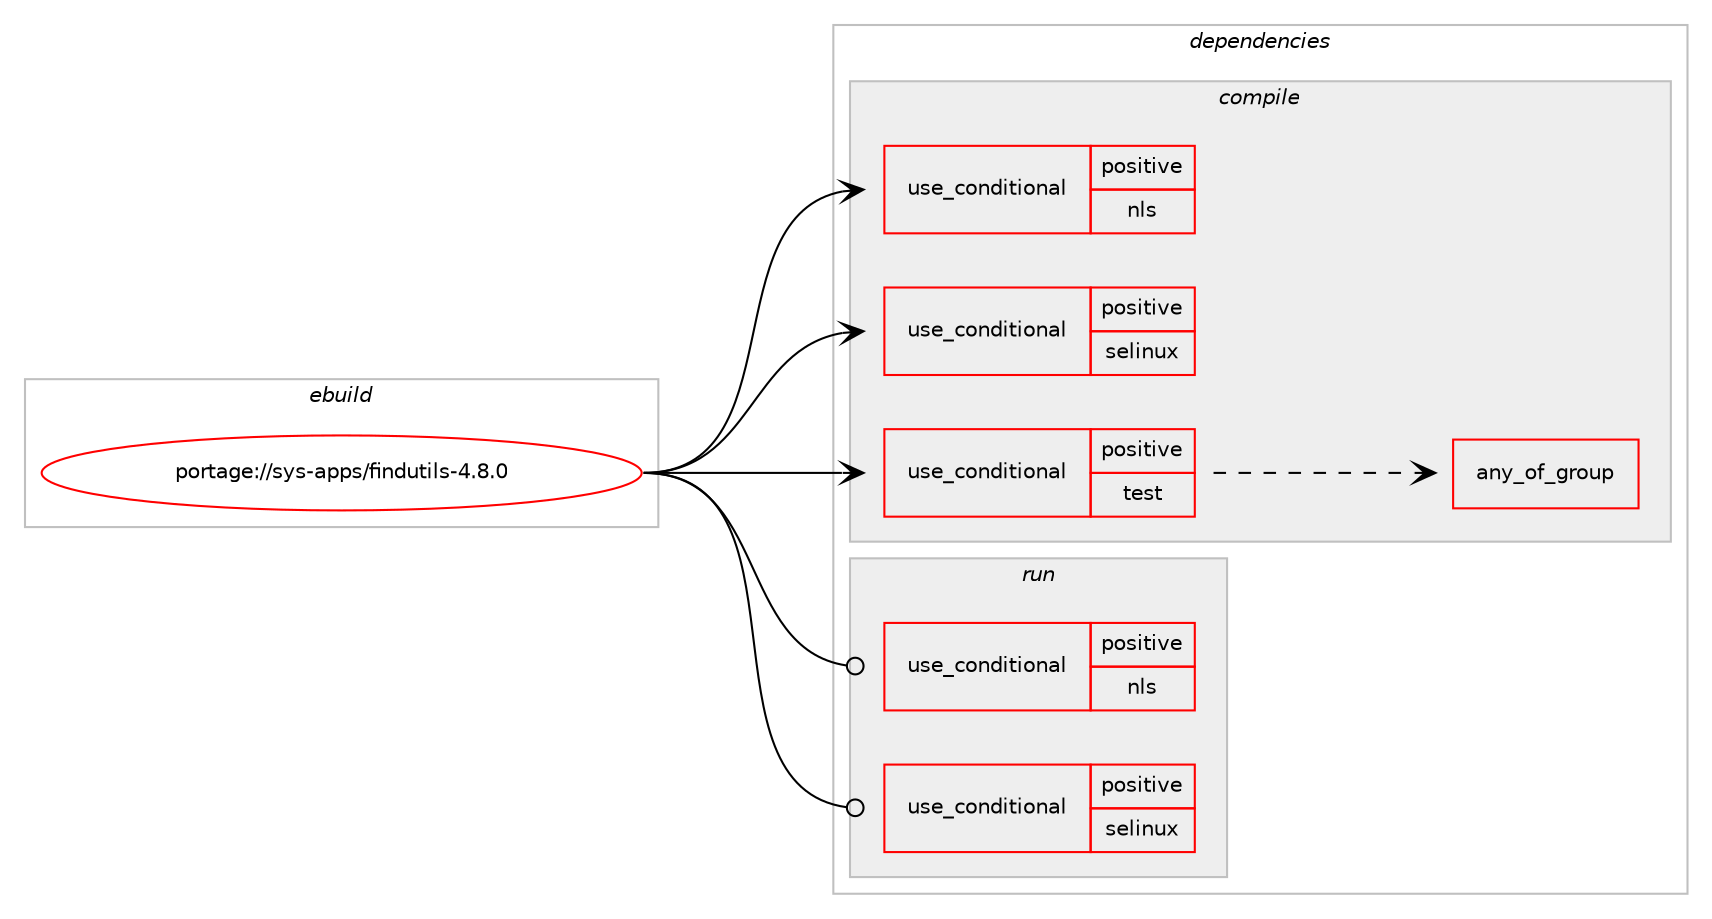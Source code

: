 digraph prolog {

# *************
# Graph options
# *************

newrank=true;
concentrate=true;
compound=true;
graph [rankdir=LR,fontname=Helvetica,fontsize=10,ranksep=1.5];#, ranksep=2.5, nodesep=0.2];
edge  [arrowhead=vee];
node  [fontname=Helvetica,fontsize=10];

# **********
# The ebuild
# **********

subgraph cluster_leftcol {
color=gray;
rank=same;
label=<<i>ebuild</i>>;
id [label="portage://sys-apps/findutils-4.8.0", color=red, width=4, href="../sys-apps/findutils-4.8.0.svg"];
}

# ****************
# The dependencies
# ****************

subgraph cluster_midcol {
color=gray;
label=<<i>dependencies</i>>;
subgraph cluster_compile {
fillcolor="#eeeeee";
style=filled;
label=<<i>compile</i>>;
subgraph cond1995 {
dependency2939 [label=<<TABLE BORDER="0" CELLBORDER="1" CELLSPACING="0" CELLPADDING="4"><TR><TD ROWSPAN="3" CELLPADDING="10">use_conditional</TD></TR><TR><TD>positive</TD></TR><TR><TD>nls</TD></TR></TABLE>>, shape=none, color=red];
# *** BEGIN UNKNOWN DEPENDENCY TYPE (TODO) ***
# dependency2939 -> package_dependency(portage://sys-apps/findutils-4.8.0,install,no,virtual,libintl,none,[,,],[],[])
# *** END UNKNOWN DEPENDENCY TYPE (TODO) ***

}
id:e -> dependency2939:w [weight=20,style="solid",arrowhead="vee"];
subgraph cond1996 {
dependency2940 [label=<<TABLE BORDER="0" CELLBORDER="1" CELLSPACING="0" CELLPADDING="4"><TR><TD ROWSPAN="3" CELLPADDING="10">use_conditional</TD></TR><TR><TD>positive</TD></TR><TR><TD>selinux</TD></TR></TABLE>>, shape=none, color=red];
# *** BEGIN UNKNOWN DEPENDENCY TYPE (TODO) ***
# dependency2940 -> package_dependency(portage://sys-apps/findutils-4.8.0,install,no,sys-libs,libselinux,none,[,,],[],[])
# *** END UNKNOWN DEPENDENCY TYPE (TODO) ***

}
id:e -> dependency2940:w [weight=20,style="solid",arrowhead="vee"];
subgraph cond1997 {
dependency2941 [label=<<TABLE BORDER="0" CELLBORDER="1" CELLSPACING="0" CELLPADDING="4"><TR><TD ROWSPAN="3" CELLPADDING="10">use_conditional</TD></TR><TR><TD>positive</TD></TR><TR><TD>test</TD></TR></TABLE>>, shape=none, color=red];
subgraph any50 {
dependency2942 [label=<<TABLE BORDER="0" CELLBORDER="1" CELLSPACING="0" CELLPADDING="4"><TR><TD CELLPADDING="10">any_of_group</TD></TR></TABLE>>, shape=none, color=red];# *** BEGIN UNKNOWN DEPENDENCY TYPE (TODO) ***
# dependency2942 -> package_dependency(portage://sys-apps/findutils-4.8.0,install,no,dev-lang,python,none,[,,],[slot(3.9)],[])
# *** END UNKNOWN DEPENDENCY TYPE (TODO) ***

# *** BEGIN UNKNOWN DEPENDENCY TYPE (TODO) ***
# dependency2942 -> package_dependency(portage://sys-apps/findutils-4.8.0,install,no,dev-lang,python,none,[,,],[slot(3.8)],[])
# *** END UNKNOWN DEPENDENCY TYPE (TODO) ***

# *** BEGIN UNKNOWN DEPENDENCY TYPE (TODO) ***
# dependency2942 -> package_dependency(portage://sys-apps/findutils-4.8.0,install,no,dev-lang,python,none,[,,],[slot(3.7)],[])
# *** END UNKNOWN DEPENDENCY TYPE (TODO) ***

}
dependency2941:e -> dependency2942:w [weight=20,style="dashed",arrowhead="vee"];
}
id:e -> dependency2941:w [weight=20,style="solid",arrowhead="vee"];
}
subgraph cluster_compileandrun {
fillcolor="#eeeeee";
style=filled;
label=<<i>compile and run</i>>;
}
subgraph cluster_run {
fillcolor="#eeeeee";
style=filled;
label=<<i>run</i>>;
subgraph cond1998 {
dependency2943 [label=<<TABLE BORDER="0" CELLBORDER="1" CELLSPACING="0" CELLPADDING="4"><TR><TD ROWSPAN="3" CELLPADDING="10">use_conditional</TD></TR><TR><TD>positive</TD></TR><TR><TD>nls</TD></TR></TABLE>>, shape=none, color=red];
# *** BEGIN UNKNOWN DEPENDENCY TYPE (TODO) ***
# dependency2943 -> package_dependency(portage://sys-apps/findutils-4.8.0,run,no,virtual,libintl,none,[,,],[],[])
# *** END UNKNOWN DEPENDENCY TYPE (TODO) ***

}
id:e -> dependency2943:w [weight=20,style="solid",arrowhead="odot"];
subgraph cond1999 {
dependency2944 [label=<<TABLE BORDER="0" CELLBORDER="1" CELLSPACING="0" CELLPADDING="4"><TR><TD ROWSPAN="3" CELLPADDING="10">use_conditional</TD></TR><TR><TD>positive</TD></TR><TR><TD>selinux</TD></TR></TABLE>>, shape=none, color=red];
# *** BEGIN UNKNOWN DEPENDENCY TYPE (TODO) ***
# dependency2944 -> package_dependency(portage://sys-apps/findutils-4.8.0,run,no,sys-libs,libselinux,none,[,,],[],[])
# *** END UNKNOWN DEPENDENCY TYPE (TODO) ***

}
id:e -> dependency2944:w [weight=20,style="solid",arrowhead="odot"];
}
}

# **************
# The candidates
# **************

subgraph cluster_choices {
rank=same;
color=gray;
label=<<i>candidates</i>>;

}

}
